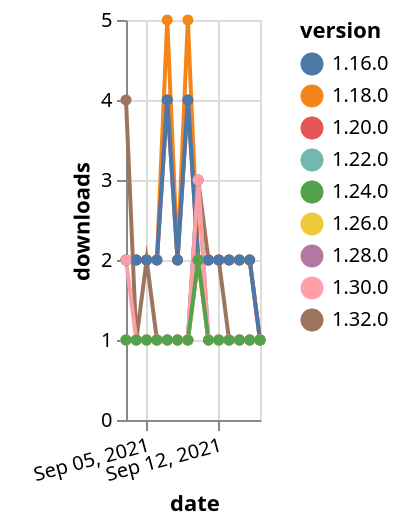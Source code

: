 {"$schema": "https://vega.github.io/schema/vega-lite/v5.json", "description": "A simple bar chart with embedded data.", "data": {"values": [{"date": "2021-09-03", "total": 3071, "delta": 2, "version": "1.18.0"}, {"date": "2021-09-04", "total": 3073, "delta": 2, "version": "1.18.0"}, {"date": "2021-09-05", "total": 3075, "delta": 2, "version": "1.18.0"}, {"date": "2021-09-06", "total": 3077, "delta": 2, "version": "1.18.0"}, {"date": "2021-09-07", "total": 3082, "delta": 5, "version": "1.18.0"}, {"date": "2021-09-08", "total": 3084, "delta": 2, "version": "1.18.0"}, {"date": "2021-09-09", "total": 3089, "delta": 5, "version": "1.18.0"}, {"date": "2021-09-10", "total": 3091, "delta": 2, "version": "1.18.0"}, {"date": "2021-09-11", "total": 3093, "delta": 2, "version": "1.18.0"}, {"date": "2021-09-12", "total": 3095, "delta": 2, "version": "1.18.0"}, {"date": "2021-09-13", "total": 3097, "delta": 2, "version": "1.18.0"}, {"date": "2021-09-14", "total": 3099, "delta": 2, "version": "1.18.0"}, {"date": "2021-09-15", "total": 3101, "delta": 2, "version": "1.18.0"}, {"date": "2021-09-16", "total": 3102, "delta": 1, "version": "1.18.0"}, {"date": "2021-09-03", "total": 157, "delta": 4, "version": "1.32.0"}, {"date": "2021-09-04", "total": 158, "delta": 1, "version": "1.32.0"}, {"date": "2021-09-05", "total": 160, "delta": 2, "version": "1.32.0"}, {"date": "2021-09-06", "total": 161, "delta": 1, "version": "1.32.0"}, {"date": "2021-09-07", "total": 162, "delta": 1, "version": "1.32.0"}, {"date": "2021-09-08", "total": 163, "delta": 1, "version": "1.32.0"}, {"date": "2021-09-09", "total": 164, "delta": 1, "version": "1.32.0"}, {"date": "2021-09-10", "total": 167, "delta": 3, "version": "1.32.0"}, {"date": "2021-09-11", "total": 169, "delta": 2, "version": "1.32.0"}, {"date": "2021-09-12", "total": 171, "delta": 2, "version": "1.32.0"}, {"date": "2021-09-13", "total": 172, "delta": 1, "version": "1.32.0"}, {"date": "2021-09-14", "total": 173, "delta": 1, "version": "1.32.0"}, {"date": "2021-09-15", "total": 174, "delta": 1, "version": "1.32.0"}, {"date": "2021-09-16", "total": 175, "delta": 1, "version": "1.32.0"}, {"date": "2021-09-03", "total": 406, "delta": 1, "version": "1.22.0"}, {"date": "2021-09-04", "total": 407, "delta": 1, "version": "1.22.0"}, {"date": "2021-09-05", "total": 408, "delta": 1, "version": "1.22.0"}, {"date": "2021-09-06", "total": 409, "delta": 1, "version": "1.22.0"}, {"date": "2021-09-07", "total": 410, "delta": 1, "version": "1.22.0"}, {"date": "2021-09-08", "total": 411, "delta": 1, "version": "1.22.0"}, {"date": "2021-09-09", "total": 412, "delta": 1, "version": "1.22.0"}, {"date": "2021-09-10", "total": 415, "delta": 3, "version": "1.22.0"}, {"date": "2021-09-11", "total": 416, "delta": 1, "version": "1.22.0"}, {"date": "2021-09-12", "total": 417, "delta": 1, "version": "1.22.0"}, {"date": "2021-09-13", "total": 418, "delta": 1, "version": "1.22.0"}, {"date": "2021-09-14", "total": 419, "delta": 1, "version": "1.22.0"}, {"date": "2021-09-15", "total": 420, "delta": 1, "version": "1.22.0"}, {"date": "2021-09-16", "total": 421, "delta": 1, "version": "1.22.0"}, {"date": "2021-09-03", "total": 171, "delta": 1, "version": "1.28.0"}, {"date": "2021-09-04", "total": 172, "delta": 1, "version": "1.28.0"}, {"date": "2021-09-05", "total": 173, "delta": 1, "version": "1.28.0"}, {"date": "2021-09-06", "total": 174, "delta": 1, "version": "1.28.0"}, {"date": "2021-09-07", "total": 175, "delta": 1, "version": "1.28.0"}, {"date": "2021-09-08", "total": 176, "delta": 1, "version": "1.28.0"}, {"date": "2021-09-09", "total": 177, "delta": 1, "version": "1.28.0"}, {"date": "2021-09-10", "total": 179, "delta": 2, "version": "1.28.0"}, {"date": "2021-09-11", "total": 180, "delta": 1, "version": "1.28.0"}, {"date": "2021-09-12", "total": 181, "delta": 1, "version": "1.28.0"}, {"date": "2021-09-13", "total": 182, "delta": 1, "version": "1.28.0"}, {"date": "2021-09-14", "total": 183, "delta": 1, "version": "1.28.0"}, {"date": "2021-09-15", "total": 184, "delta": 1, "version": "1.28.0"}, {"date": "2021-09-16", "total": 185, "delta": 1, "version": "1.28.0"}, {"date": "2021-09-03", "total": 205, "delta": 1, "version": "1.26.0"}, {"date": "2021-09-04", "total": 206, "delta": 1, "version": "1.26.0"}, {"date": "2021-09-05", "total": 207, "delta": 1, "version": "1.26.0"}, {"date": "2021-09-06", "total": 208, "delta": 1, "version": "1.26.0"}, {"date": "2021-09-07", "total": 209, "delta": 1, "version": "1.26.0"}, {"date": "2021-09-08", "total": 210, "delta": 1, "version": "1.26.0"}, {"date": "2021-09-09", "total": 211, "delta": 1, "version": "1.26.0"}, {"date": "2021-09-10", "total": 213, "delta": 2, "version": "1.26.0"}, {"date": "2021-09-11", "total": 214, "delta": 1, "version": "1.26.0"}, {"date": "2021-09-12", "total": 215, "delta": 1, "version": "1.26.0"}, {"date": "2021-09-13", "total": 216, "delta": 1, "version": "1.26.0"}, {"date": "2021-09-14", "total": 217, "delta": 1, "version": "1.26.0"}, {"date": "2021-09-15", "total": 218, "delta": 1, "version": "1.26.0"}, {"date": "2021-09-16", "total": 219, "delta": 1, "version": "1.26.0"}, {"date": "2021-09-03", "total": 2495, "delta": 2, "version": "1.20.0"}, {"date": "2021-09-04", "total": 2497, "delta": 2, "version": "1.20.0"}, {"date": "2021-09-05", "total": 2499, "delta": 2, "version": "1.20.0"}, {"date": "2021-09-06", "total": 2501, "delta": 2, "version": "1.20.0"}, {"date": "2021-09-07", "total": 2505, "delta": 4, "version": "1.20.0"}, {"date": "2021-09-08", "total": 2507, "delta": 2, "version": "1.20.0"}, {"date": "2021-09-09", "total": 2511, "delta": 4, "version": "1.20.0"}, {"date": "2021-09-10", "total": 2513, "delta": 2, "version": "1.20.0"}, {"date": "2021-09-11", "total": 2515, "delta": 2, "version": "1.20.0"}, {"date": "2021-09-12", "total": 2517, "delta": 2, "version": "1.20.0"}, {"date": "2021-09-13", "total": 2519, "delta": 2, "version": "1.20.0"}, {"date": "2021-09-14", "total": 2521, "delta": 2, "version": "1.20.0"}, {"date": "2021-09-15", "total": 2523, "delta": 2, "version": "1.20.0"}, {"date": "2021-09-16", "total": 2524, "delta": 1, "version": "1.20.0"}, {"date": "2021-09-03", "total": 3115, "delta": 2, "version": "1.16.0"}, {"date": "2021-09-04", "total": 3117, "delta": 2, "version": "1.16.0"}, {"date": "2021-09-05", "total": 3119, "delta": 2, "version": "1.16.0"}, {"date": "2021-09-06", "total": 3121, "delta": 2, "version": "1.16.0"}, {"date": "2021-09-07", "total": 3125, "delta": 4, "version": "1.16.0"}, {"date": "2021-09-08", "total": 3127, "delta": 2, "version": "1.16.0"}, {"date": "2021-09-09", "total": 3131, "delta": 4, "version": "1.16.0"}, {"date": "2021-09-10", "total": 3133, "delta": 2, "version": "1.16.0"}, {"date": "2021-09-11", "total": 3135, "delta": 2, "version": "1.16.0"}, {"date": "2021-09-12", "total": 3137, "delta": 2, "version": "1.16.0"}, {"date": "2021-09-13", "total": 3139, "delta": 2, "version": "1.16.0"}, {"date": "2021-09-14", "total": 3141, "delta": 2, "version": "1.16.0"}, {"date": "2021-09-15", "total": 3143, "delta": 2, "version": "1.16.0"}, {"date": "2021-09-16", "total": 3144, "delta": 1, "version": "1.16.0"}, {"date": "2021-09-03", "total": 290, "delta": 2, "version": "1.30.0"}, {"date": "2021-09-04", "total": 291, "delta": 1, "version": "1.30.0"}, {"date": "2021-09-05", "total": 292, "delta": 1, "version": "1.30.0"}, {"date": "2021-09-06", "total": 293, "delta": 1, "version": "1.30.0"}, {"date": "2021-09-07", "total": 294, "delta": 1, "version": "1.30.0"}, {"date": "2021-09-08", "total": 295, "delta": 1, "version": "1.30.0"}, {"date": "2021-09-09", "total": 296, "delta": 1, "version": "1.30.0"}, {"date": "2021-09-10", "total": 299, "delta": 3, "version": "1.30.0"}, {"date": "2021-09-11", "total": 300, "delta": 1, "version": "1.30.0"}, {"date": "2021-09-12", "total": 301, "delta": 1, "version": "1.30.0"}, {"date": "2021-09-13", "total": 302, "delta": 1, "version": "1.30.0"}, {"date": "2021-09-14", "total": 303, "delta": 1, "version": "1.30.0"}, {"date": "2021-09-15", "total": 304, "delta": 1, "version": "1.30.0"}, {"date": "2021-09-16", "total": 305, "delta": 1, "version": "1.30.0"}, {"date": "2021-09-03", "total": 201, "delta": 1, "version": "1.24.0"}, {"date": "2021-09-04", "total": 202, "delta": 1, "version": "1.24.0"}, {"date": "2021-09-05", "total": 203, "delta": 1, "version": "1.24.0"}, {"date": "2021-09-06", "total": 204, "delta": 1, "version": "1.24.0"}, {"date": "2021-09-07", "total": 205, "delta": 1, "version": "1.24.0"}, {"date": "2021-09-08", "total": 206, "delta": 1, "version": "1.24.0"}, {"date": "2021-09-09", "total": 207, "delta": 1, "version": "1.24.0"}, {"date": "2021-09-10", "total": 209, "delta": 2, "version": "1.24.0"}, {"date": "2021-09-11", "total": 210, "delta": 1, "version": "1.24.0"}, {"date": "2021-09-12", "total": 211, "delta": 1, "version": "1.24.0"}, {"date": "2021-09-13", "total": 212, "delta": 1, "version": "1.24.0"}, {"date": "2021-09-14", "total": 213, "delta": 1, "version": "1.24.0"}, {"date": "2021-09-15", "total": 214, "delta": 1, "version": "1.24.0"}, {"date": "2021-09-16", "total": 215, "delta": 1, "version": "1.24.0"}]}, "width": "container", "mark": {"type": "line", "point": {"filled": true}}, "encoding": {"x": {"field": "date", "type": "temporal", "timeUnit": "yearmonthdate", "title": "date", "axis": {"labelAngle": -15}}, "y": {"field": "delta", "type": "quantitative", "title": "downloads"}, "color": {"field": "version", "type": "nominal"}, "tooltip": {"field": "delta"}}}